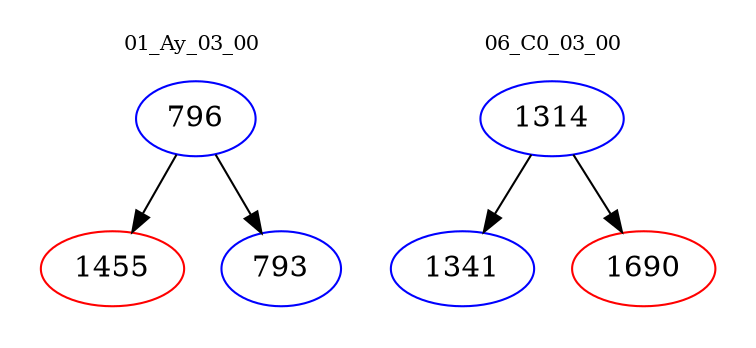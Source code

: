 digraph{
subgraph cluster_0 {
color = white
label = "01_Ay_03_00";
fontsize=10;
T0_796 [label="796", color="blue"]
T0_796 -> T0_1455 [color="black"]
T0_1455 [label="1455", color="red"]
T0_796 -> T0_793 [color="black"]
T0_793 [label="793", color="blue"]
}
subgraph cluster_1 {
color = white
label = "06_C0_03_00";
fontsize=10;
T1_1314 [label="1314", color="blue"]
T1_1314 -> T1_1341 [color="black"]
T1_1341 [label="1341", color="blue"]
T1_1314 -> T1_1690 [color="black"]
T1_1690 [label="1690", color="red"]
}
}
